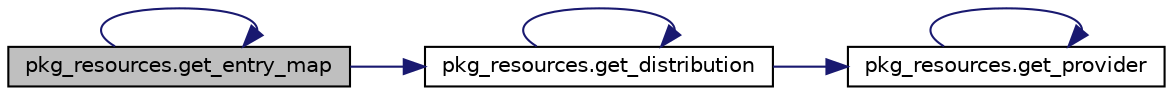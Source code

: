 digraph "pkg_resources.get_entry_map"
{
 // LATEX_PDF_SIZE
  edge [fontname="Helvetica",fontsize="10",labelfontname="Helvetica",labelfontsize="10"];
  node [fontname="Helvetica",fontsize="10",shape=record];
  rankdir="LR";
  Node1 [label="pkg_resources.get_entry_map",height=0.2,width=0.4,color="black", fillcolor="grey75", style="filled", fontcolor="black",tooltip=" "];
  Node1 -> Node2 [color="midnightblue",fontsize="10",style="solid",fontname="Helvetica"];
  Node2 [label="pkg_resources.get_distribution",height=0.2,width=0.4,color="black", fillcolor="white", style="filled",URL="$d0/de1/namespacepkg__resources.html#a2855f6a8b340925bb37a05cca44c6858",tooltip=" "];
  Node2 -> Node2 [color="midnightblue",fontsize="10",style="solid",fontname="Helvetica"];
  Node2 -> Node3 [color="midnightblue",fontsize="10",style="solid",fontname="Helvetica"];
  Node3 [label="pkg_resources.get_provider",height=0.2,width=0.4,color="black", fillcolor="white", style="filled",URL="$d0/de1/namespacepkg__resources.html#ae7d5476e7cb36e118cf324cda5f2ace5",tooltip=" "];
  Node3 -> Node3 [color="midnightblue",fontsize="10",style="solid",fontname="Helvetica"];
  Node1 -> Node1 [color="midnightblue",fontsize="10",style="solid",fontname="Helvetica"];
}
